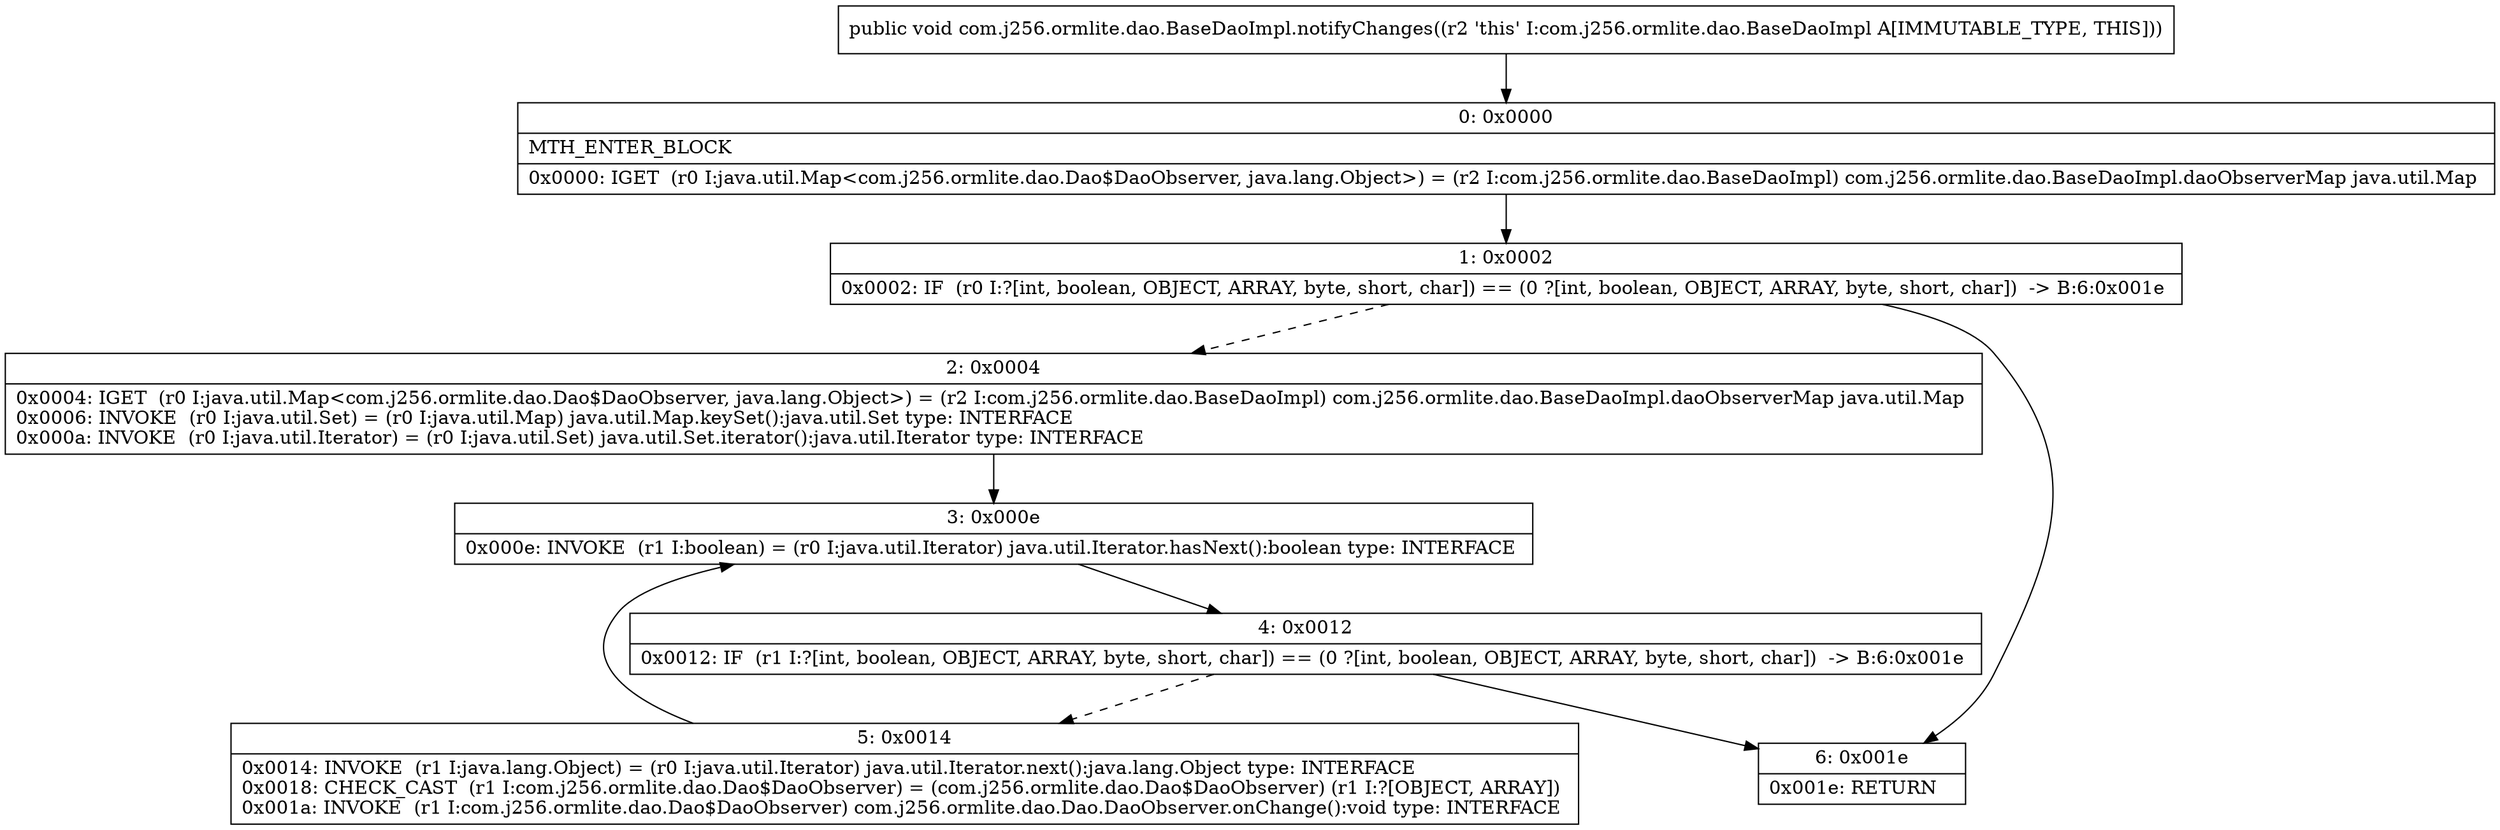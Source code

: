 digraph "CFG forcom.j256.ormlite.dao.BaseDaoImpl.notifyChanges()V" {
Node_0 [shape=record,label="{0\:\ 0x0000|MTH_ENTER_BLOCK\l|0x0000: IGET  (r0 I:java.util.Map\<com.j256.ormlite.dao.Dao$DaoObserver, java.lang.Object\>) = (r2 I:com.j256.ormlite.dao.BaseDaoImpl) com.j256.ormlite.dao.BaseDaoImpl.daoObserverMap java.util.Map \l}"];
Node_1 [shape=record,label="{1\:\ 0x0002|0x0002: IF  (r0 I:?[int, boolean, OBJECT, ARRAY, byte, short, char]) == (0 ?[int, boolean, OBJECT, ARRAY, byte, short, char])  \-\> B:6:0x001e \l}"];
Node_2 [shape=record,label="{2\:\ 0x0004|0x0004: IGET  (r0 I:java.util.Map\<com.j256.ormlite.dao.Dao$DaoObserver, java.lang.Object\>) = (r2 I:com.j256.ormlite.dao.BaseDaoImpl) com.j256.ormlite.dao.BaseDaoImpl.daoObserverMap java.util.Map \l0x0006: INVOKE  (r0 I:java.util.Set) = (r0 I:java.util.Map) java.util.Map.keySet():java.util.Set type: INTERFACE \l0x000a: INVOKE  (r0 I:java.util.Iterator) = (r0 I:java.util.Set) java.util.Set.iterator():java.util.Iterator type: INTERFACE \l}"];
Node_3 [shape=record,label="{3\:\ 0x000e|0x000e: INVOKE  (r1 I:boolean) = (r0 I:java.util.Iterator) java.util.Iterator.hasNext():boolean type: INTERFACE \l}"];
Node_4 [shape=record,label="{4\:\ 0x0012|0x0012: IF  (r1 I:?[int, boolean, OBJECT, ARRAY, byte, short, char]) == (0 ?[int, boolean, OBJECT, ARRAY, byte, short, char])  \-\> B:6:0x001e \l}"];
Node_5 [shape=record,label="{5\:\ 0x0014|0x0014: INVOKE  (r1 I:java.lang.Object) = (r0 I:java.util.Iterator) java.util.Iterator.next():java.lang.Object type: INTERFACE \l0x0018: CHECK_CAST  (r1 I:com.j256.ormlite.dao.Dao$DaoObserver) = (com.j256.ormlite.dao.Dao$DaoObserver) (r1 I:?[OBJECT, ARRAY]) \l0x001a: INVOKE  (r1 I:com.j256.ormlite.dao.Dao$DaoObserver) com.j256.ormlite.dao.Dao.DaoObserver.onChange():void type: INTERFACE \l}"];
Node_6 [shape=record,label="{6\:\ 0x001e|0x001e: RETURN   \l}"];
MethodNode[shape=record,label="{public void com.j256.ormlite.dao.BaseDaoImpl.notifyChanges((r2 'this' I:com.j256.ormlite.dao.BaseDaoImpl A[IMMUTABLE_TYPE, THIS])) }"];
MethodNode -> Node_0;
Node_0 -> Node_1;
Node_1 -> Node_2[style=dashed];
Node_1 -> Node_6;
Node_2 -> Node_3;
Node_3 -> Node_4;
Node_4 -> Node_5[style=dashed];
Node_4 -> Node_6;
Node_5 -> Node_3;
}

